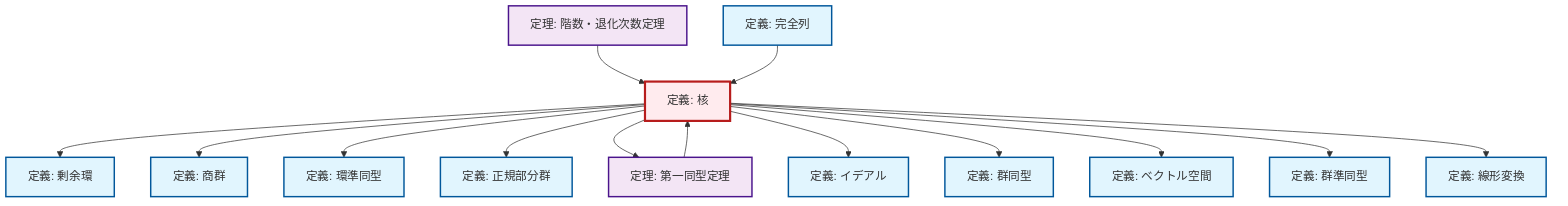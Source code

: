 graph TD
    classDef definition fill:#e1f5fe,stroke:#01579b,stroke-width:2px
    classDef theorem fill:#f3e5f5,stroke:#4a148c,stroke-width:2px
    classDef axiom fill:#fff3e0,stroke:#e65100,stroke-width:2px
    classDef example fill:#e8f5e9,stroke:#1b5e20,stroke-width:2px
    classDef current fill:#ffebee,stroke:#b71c1c,stroke-width:3px
    def-kernel["定義: 核"]:::definition
    thm-rank-nullity["定理: 階数・退化次数定理"]:::theorem
    def-ideal["定義: イデアル"]:::definition
    def-homomorphism["定義: 群準同型"]:::definition
    def-quotient-ring["定義: 剰余環"]:::definition
    def-linear-transformation["定義: 線形変換"]:::definition
    thm-first-isomorphism["定理: 第一同型定理"]:::theorem
    def-exact-sequence["定義: 完全列"]:::definition
    def-ring-homomorphism["定義: 環準同型"]:::definition
    def-vector-space["定義: ベクトル空間"]:::definition
    def-isomorphism["定義: 群同型"]:::definition
    def-normal-subgroup["定義: 正規部分群"]:::definition
    def-quotient-group["定義: 商群"]:::definition
    def-kernel --> def-quotient-ring
    def-kernel --> def-quotient-group
    thm-rank-nullity --> def-kernel
    thm-first-isomorphism --> def-kernel
    def-kernel --> def-ring-homomorphism
    def-kernel --> def-normal-subgroup
    def-kernel --> thm-first-isomorphism
    def-kernel --> def-ideal
    def-kernel --> def-isomorphism
    def-kernel --> def-vector-space
    def-kernel --> def-homomorphism
    def-exact-sequence --> def-kernel
    def-kernel --> def-linear-transformation
    class def-kernel current